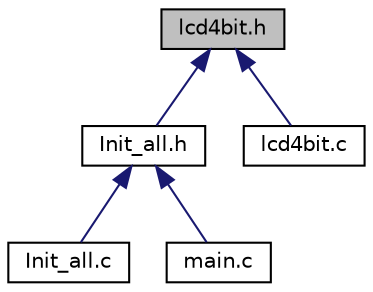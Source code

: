 digraph "lcd4bit.h"
{
  edge [fontname="Helvetica",fontsize="10",labelfontname="Helvetica",labelfontsize="10"];
  node [fontname="Helvetica",fontsize="10",shape=record];
  Node2 [label="lcd4bit.h",height=0.2,width=0.4,color="black", fillcolor="grey75", style="filled", fontcolor="black"];
  Node2 -> Node3 [dir="back",color="midnightblue",fontsize="10",style="solid"];
  Node3 [label="Init_all.h",height=0.2,width=0.4,color="black", fillcolor="white", style="filled",URL="$_init__all_8h.html"];
  Node3 -> Node4 [dir="back",color="midnightblue",fontsize="10",style="solid"];
  Node4 [label="Init_all.c",height=0.2,width=0.4,color="black", fillcolor="white", style="filled",URL="$_init__all_8c.html"];
  Node3 -> Node5 [dir="back",color="midnightblue",fontsize="10",style="solid"];
  Node5 [label="main.c",height=0.2,width=0.4,color="black", fillcolor="white", style="filled",URL="$main_8c.html"];
  Node2 -> Node6 [dir="back",color="midnightblue",fontsize="10",style="solid"];
  Node6 [label="lcd4bit.c",height=0.2,width=0.4,color="black", fillcolor="white", style="filled",URL="$lcd4bit_8c.html"];
}
